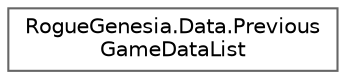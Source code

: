 digraph "Graphical Class Hierarchy"
{
 // LATEX_PDF_SIZE
  bgcolor="transparent";
  edge [fontname=Helvetica,fontsize=10,labelfontname=Helvetica,labelfontsize=10];
  node [fontname=Helvetica,fontsize=10,shape=box,height=0.2,width=0.4];
  rankdir="LR";
  Node0 [label="RogueGenesia.Data.Previous\lGameDataList",height=0.2,width=0.4,color="grey40", fillcolor="white", style="filled",URL="$class_rogue_genesia_1_1_data_1_1_previous_game_data_list.html",tooltip=" "];
}
